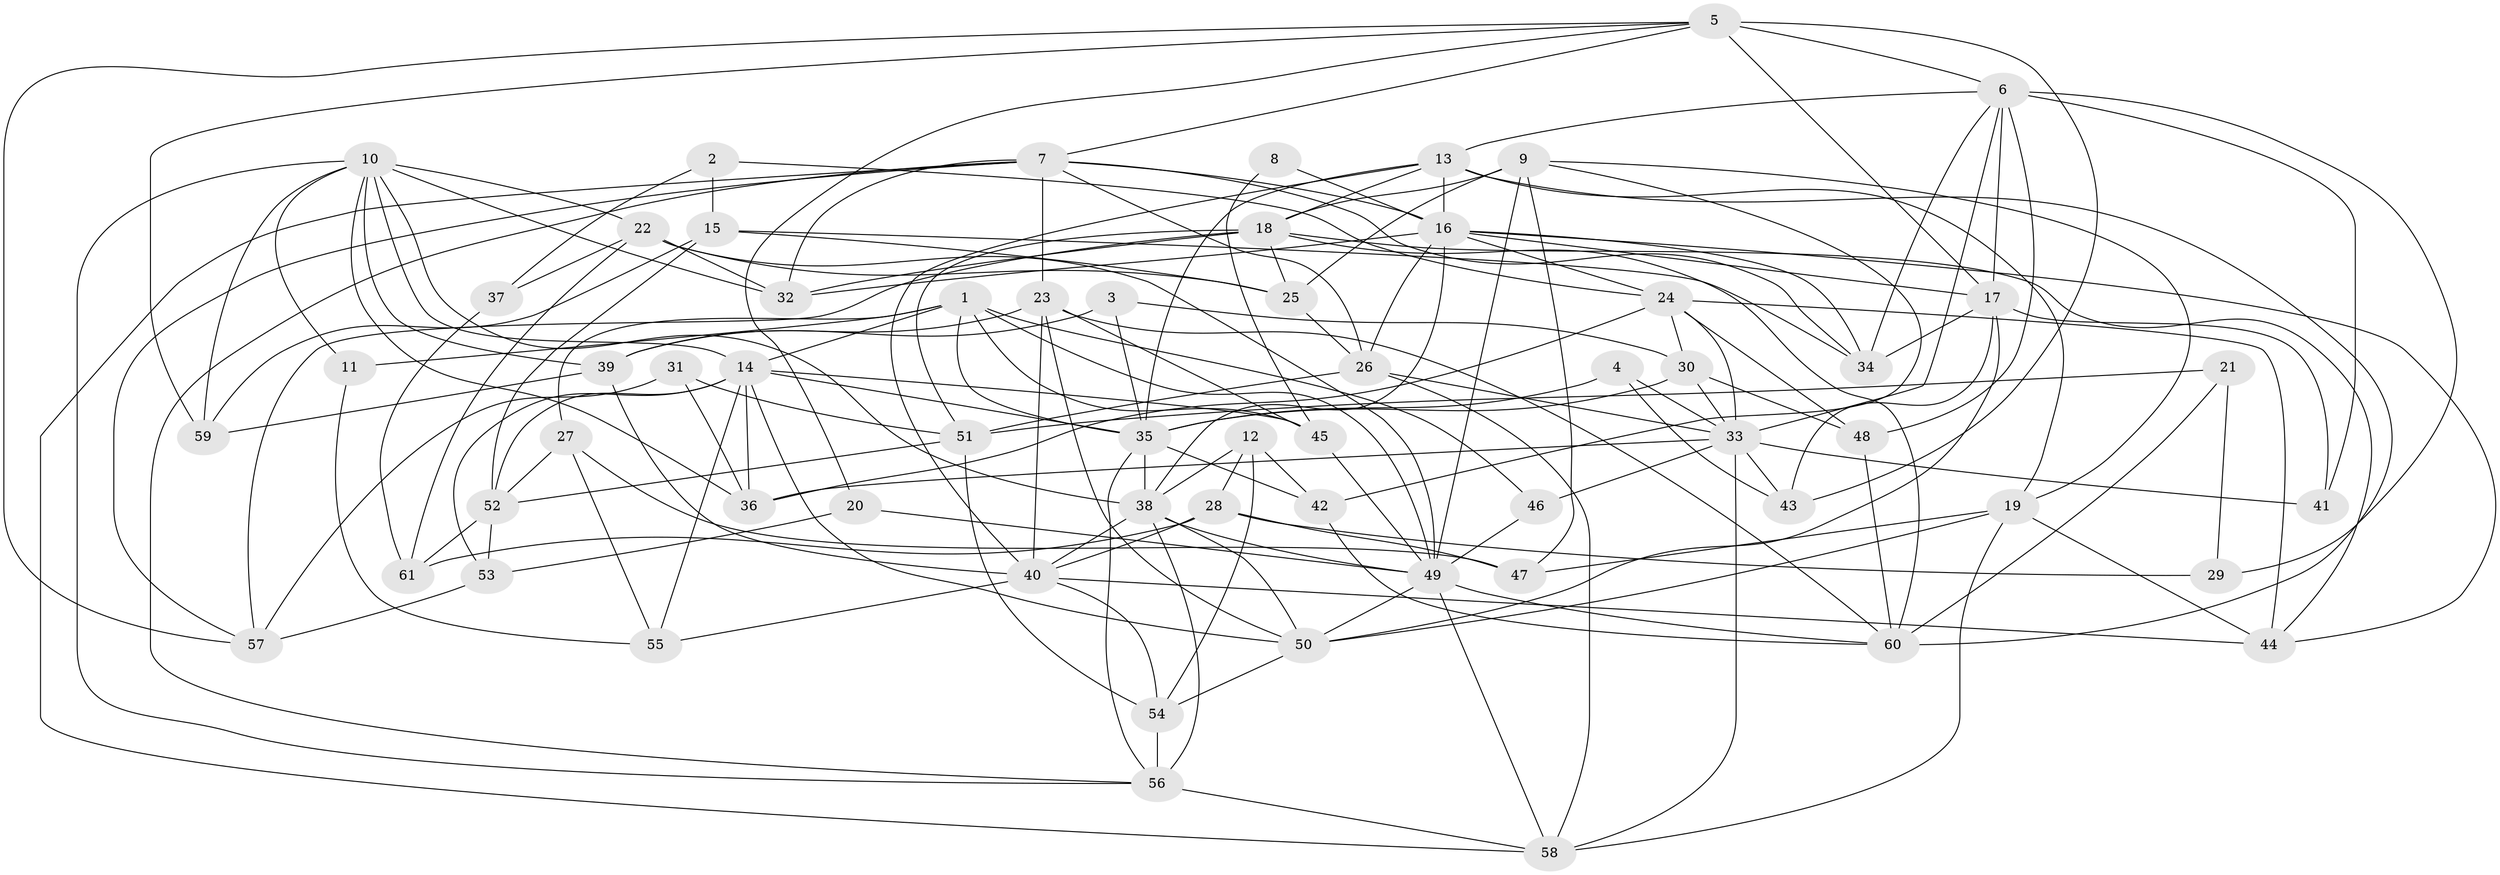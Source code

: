 // original degree distribution, {3: 0.28688524590163933, 4: 0.29508196721311475, 5: 0.1721311475409836, 2: 0.11475409836065574, 6: 0.07377049180327869, 7: 0.03278688524590164, 8: 0.02459016393442623}
// Generated by graph-tools (version 1.1) at 2025/02/03/09/25 03:02:05]
// undirected, 61 vertices, 168 edges
graph export_dot {
graph [start="1"]
  node [color=gray90,style=filled];
  1;
  2;
  3;
  4;
  5;
  6;
  7;
  8;
  9;
  10;
  11;
  12;
  13;
  14;
  15;
  16;
  17;
  18;
  19;
  20;
  21;
  22;
  23;
  24;
  25;
  26;
  27;
  28;
  29;
  30;
  31;
  32;
  33;
  34;
  35;
  36;
  37;
  38;
  39;
  40;
  41;
  42;
  43;
  44;
  45;
  46;
  47;
  48;
  49;
  50;
  51;
  52;
  53;
  54;
  55;
  56;
  57;
  58;
  59;
  60;
  61;
  1 -- 11 [weight=1.0];
  1 -- 14 [weight=1.0];
  1 -- 27 [weight=1.0];
  1 -- 35 [weight=1.0];
  1 -- 45 [weight=1.0];
  1 -- 46 [weight=1.0];
  1 -- 49 [weight=1.0];
  2 -- 15 [weight=1.0];
  2 -- 24 [weight=1.0];
  2 -- 37 [weight=1.0];
  3 -- 30 [weight=1.0];
  3 -- 35 [weight=1.0];
  3 -- 39 [weight=1.0];
  4 -- 33 [weight=1.0];
  4 -- 35 [weight=1.0];
  4 -- 43 [weight=1.0];
  5 -- 6 [weight=1.0];
  5 -- 7 [weight=1.0];
  5 -- 17 [weight=2.0];
  5 -- 20 [weight=1.0];
  5 -- 43 [weight=1.0];
  5 -- 57 [weight=1.0];
  5 -- 59 [weight=1.0];
  6 -- 13 [weight=1.0];
  6 -- 17 [weight=1.0];
  6 -- 29 [weight=1.0];
  6 -- 33 [weight=1.0];
  6 -- 34 [weight=1.0];
  6 -- 41 [weight=1.0];
  6 -- 48 [weight=1.0];
  7 -- 16 [weight=1.0];
  7 -- 23 [weight=1.0];
  7 -- 26 [weight=1.0];
  7 -- 32 [weight=1.0];
  7 -- 34 [weight=1.0];
  7 -- 56 [weight=1.0];
  7 -- 57 [weight=1.0];
  7 -- 58 [weight=1.0];
  8 -- 16 [weight=1.0];
  8 -- 45 [weight=1.0];
  9 -- 18 [weight=1.0];
  9 -- 19 [weight=1.0];
  9 -- 25 [weight=1.0];
  9 -- 42 [weight=1.0];
  9 -- 47 [weight=1.0];
  9 -- 49 [weight=1.0];
  10 -- 11 [weight=1.0];
  10 -- 14 [weight=1.0];
  10 -- 22 [weight=1.0];
  10 -- 32 [weight=1.0];
  10 -- 36 [weight=1.0];
  10 -- 38 [weight=1.0];
  10 -- 39 [weight=1.0];
  10 -- 56 [weight=1.0];
  10 -- 59 [weight=1.0];
  11 -- 55 [weight=1.0];
  12 -- 28 [weight=1.0];
  12 -- 38 [weight=1.0];
  12 -- 42 [weight=1.0];
  12 -- 54 [weight=1.0];
  13 -- 16 [weight=1.0];
  13 -- 18 [weight=1.0];
  13 -- 19 [weight=1.0];
  13 -- 35 [weight=1.0];
  13 -- 40 [weight=1.0];
  13 -- 60 [weight=1.0];
  14 -- 35 [weight=1.0];
  14 -- 36 [weight=1.0];
  14 -- 45 [weight=1.0];
  14 -- 50 [weight=1.0];
  14 -- 52 [weight=1.0];
  14 -- 53 [weight=1.0];
  14 -- 55 [weight=1.0];
  15 -- 25 [weight=1.0];
  15 -- 34 [weight=1.0];
  15 -- 52 [weight=1.0];
  15 -- 59 [weight=1.0];
  16 -- 17 [weight=1.0];
  16 -- 24 [weight=1.0];
  16 -- 26 [weight=2.0];
  16 -- 32 [weight=1.0];
  16 -- 34 [weight=1.0];
  16 -- 38 [weight=1.0];
  16 -- 44 [weight=1.0];
  17 -- 34 [weight=1.0];
  17 -- 41 [weight=3.0];
  17 -- 43 [weight=1.0];
  17 -- 50 [weight=1.0];
  18 -- 25 [weight=1.0];
  18 -- 32 [weight=1.0];
  18 -- 44 [weight=1.0];
  18 -- 51 [weight=1.0];
  18 -- 57 [weight=1.0];
  18 -- 60 [weight=1.0];
  19 -- 44 [weight=1.0];
  19 -- 47 [weight=1.0];
  19 -- 50 [weight=1.0];
  19 -- 58 [weight=1.0];
  20 -- 49 [weight=1.0];
  20 -- 53 [weight=1.0];
  21 -- 29 [weight=1.0];
  21 -- 51 [weight=1.0];
  21 -- 60 [weight=2.0];
  22 -- 25 [weight=1.0];
  22 -- 32 [weight=1.0];
  22 -- 37 [weight=1.0];
  22 -- 49 [weight=1.0];
  22 -- 61 [weight=1.0];
  23 -- 39 [weight=1.0];
  23 -- 40 [weight=1.0];
  23 -- 45 [weight=1.0];
  23 -- 50 [weight=1.0];
  23 -- 60 [weight=1.0];
  24 -- 30 [weight=1.0];
  24 -- 33 [weight=1.0];
  24 -- 36 [weight=1.0];
  24 -- 44 [weight=2.0];
  24 -- 48 [weight=1.0];
  25 -- 26 [weight=1.0];
  26 -- 33 [weight=1.0];
  26 -- 51 [weight=1.0];
  26 -- 58 [weight=1.0];
  27 -- 47 [weight=1.0];
  27 -- 52 [weight=1.0];
  27 -- 55 [weight=1.0];
  28 -- 29 [weight=1.0];
  28 -- 40 [weight=1.0];
  28 -- 47 [weight=1.0];
  28 -- 61 [weight=1.0];
  30 -- 33 [weight=1.0];
  30 -- 35 [weight=1.0];
  30 -- 48 [weight=1.0];
  31 -- 36 [weight=1.0];
  31 -- 51 [weight=2.0];
  31 -- 57 [weight=1.0];
  33 -- 36 [weight=1.0];
  33 -- 41 [weight=1.0];
  33 -- 43 [weight=1.0];
  33 -- 46 [weight=1.0];
  33 -- 58 [weight=1.0];
  35 -- 38 [weight=2.0];
  35 -- 42 [weight=1.0];
  35 -- 56 [weight=1.0];
  37 -- 61 [weight=1.0];
  38 -- 40 [weight=1.0];
  38 -- 49 [weight=1.0];
  38 -- 50 [weight=1.0];
  38 -- 56 [weight=1.0];
  39 -- 40 [weight=2.0];
  39 -- 59 [weight=1.0];
  40 -- 44 [weight=1.0];
  40 -- 54 [weight=1.0];
  40 -- 55 [weight=2.0];
  42 -- 60 [weight=1.0];
  45 -- 49 [weight=1.0];
  46 -- 49 [weight=1.0];
  48 -- 60 [weight=1.0];
  49 -- 50 [weight=1.0];
  49 -- 58 [weight=1.0];
  49 -- 60 [weight=1.0];
  50 -- 54 [weight=1.0];
  51 -- 52 [weight=2.0];
  51 -- 54 [weight=1.0];
  52 -- 53 [weight=1.0];
  52 -- 61 [weight=1.0];
  53 -- 57 [weight=1.0];
  54 -- 56 [weight=2.0];
  56 -- 58 [weight=1.0];
}
